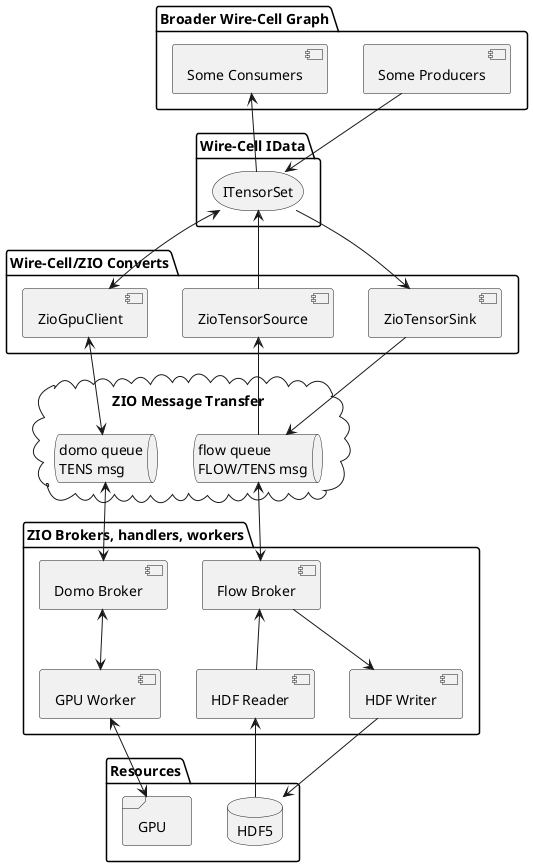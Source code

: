 @startuml
package "Broader Wire-Cell Graph" {
        [Some Producers] as prod
        [Some Consumers] as cons
}


package "Wire-Cell IData" {
        storage "ITensorSet" as tensors
}
package "Wire-Cell/ZIO Converts" {
        [ZioTensorSink]
        [ZioTensorSource]
        [ZioGpuClient]
}
cloud "ZIO Message Transfer\n" {
        queue "flow queue\nFLOW/TENS msg" as flow
        queue "domo queue\nTENS msg" as work
}
package "ZIO Brokers, handlers, workers" {
        [Flow Broker] as flowb
        [Domo Broker] as domob
        [HDF Reader] as hdfr
        [HDF Writer] as hdfw
        [GPU Worker] as gpuw

        flow <--> flowb
        flowb --> hdfw
        flowb <-- hdfr

        work <--> domob
        domob <--> gpuw
} 
package "Resources" {
        database HDF5 as hdf
        frame GPU
}        
prod --> tensors
cons <-- tensors

tensors --> [ZioTensorSink]
tensors <-- [ZioTensorSource]
[ZioTensorSink] --> flow
[ZioTensorSource] <-- flow
[ZioGpuClient] <--> work
tensors <--> [ZioGpuClient]
hdfr <-- hdf
hdfw --> hdf
gpuw <--> GPU
@enduml
